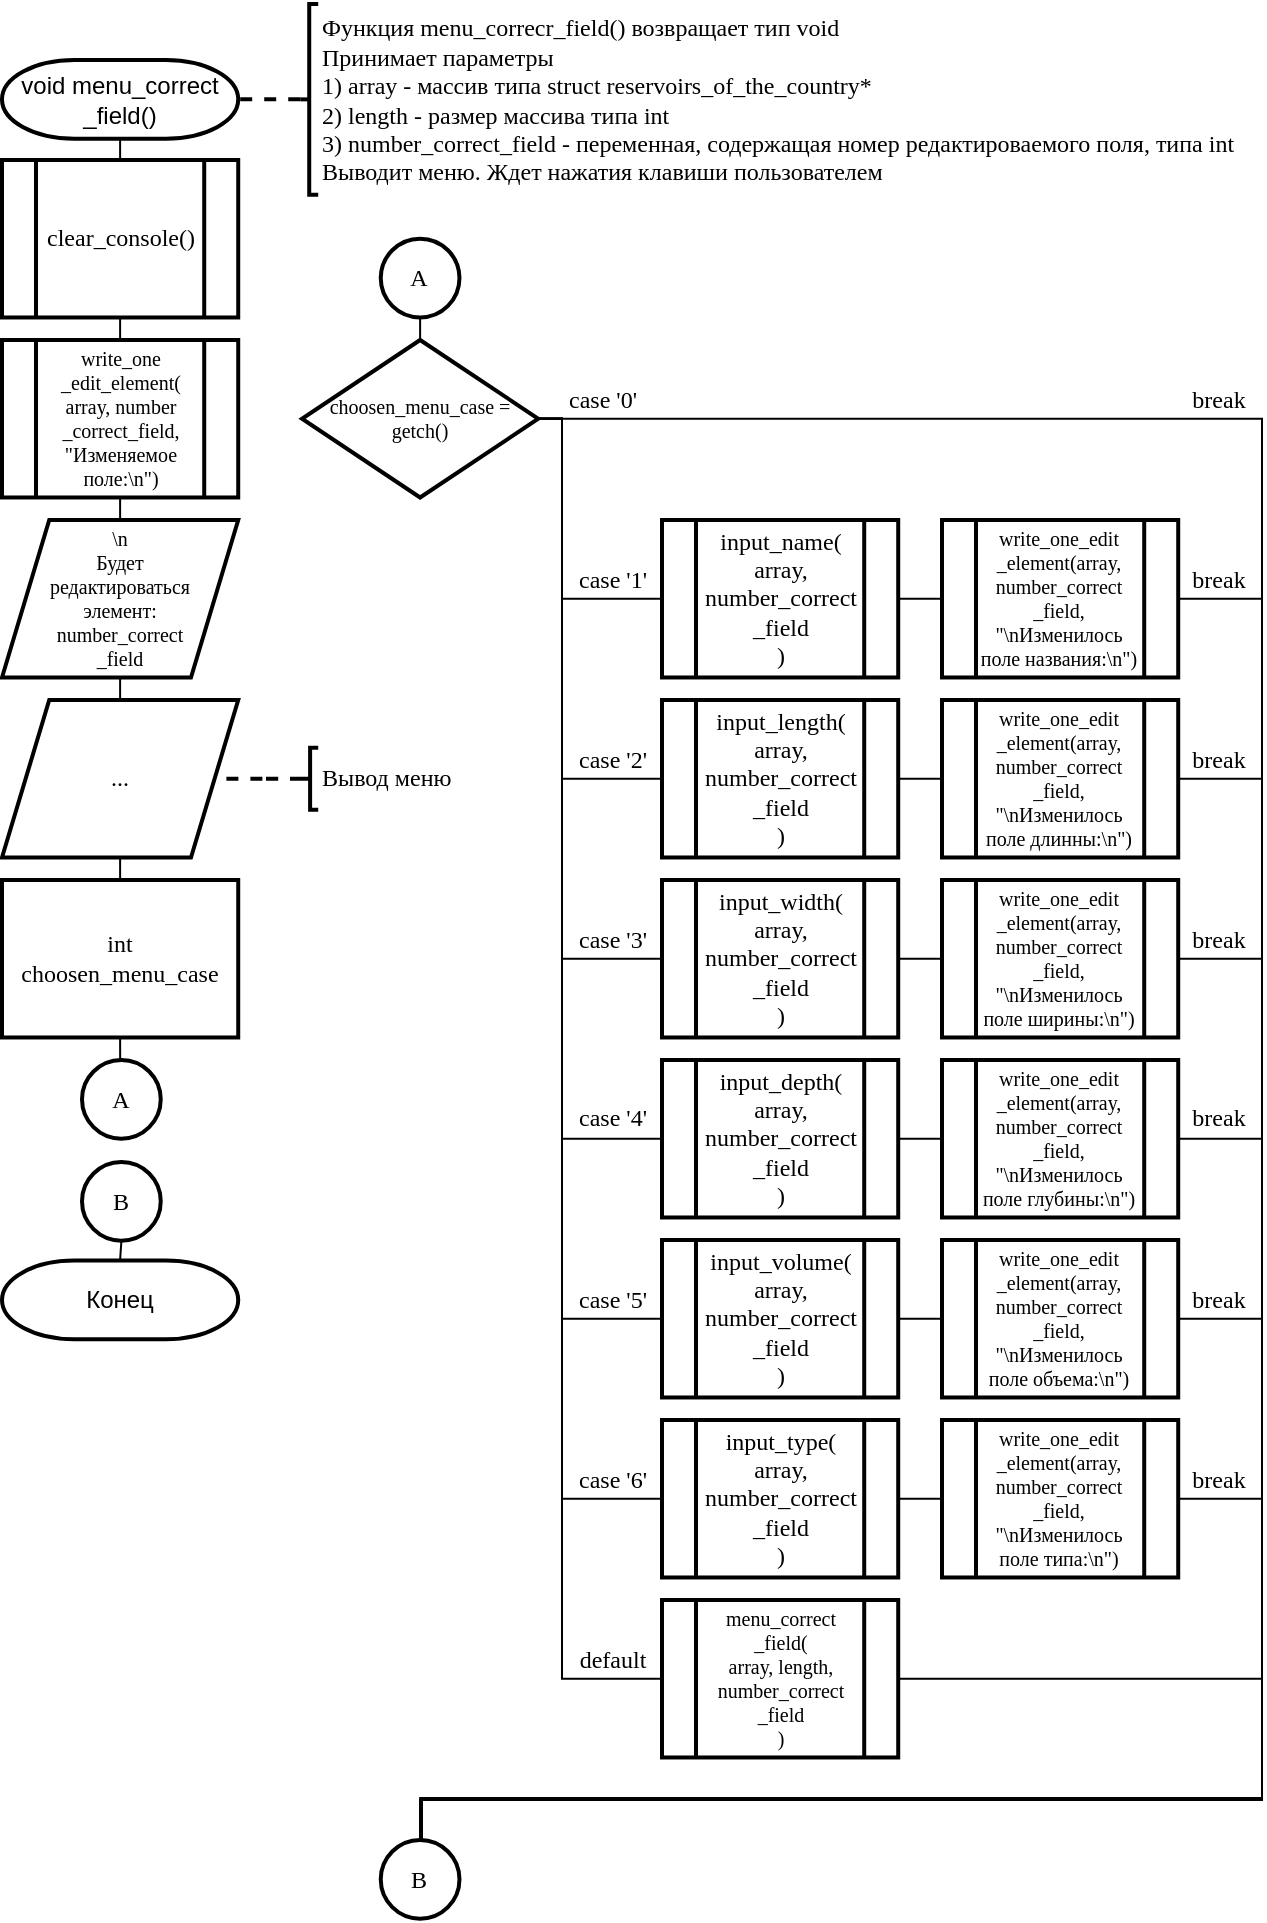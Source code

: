 <mxfile version="13.0.3" type="device"><diagram id="_TcQW276i-iT-VZQCNJS" name="Page-1"><mxGraphModel dx="868" dy="519" grid="1" gridSize="10" guides="1" tooltips="1" connect="1" arrows="1" fold="1" page="1" pageScale="1" pageWidth="827" pageHeight="1169" math="0" shadow="0"><root><mxCell id="0"/><mxCell id="1" parent="0"/><mxCell id="b5S-BcYCmDTy99T44wwV-24" style="edgeStyle=orthogonalEdgeStyle;rounded=0;orthogonalLoop=1;jettySize=auto;html=1;exitX=0.5;exitY=1;exitDx=0;exitDy=0;exitPerimeter=0;entryX=0.5;entryY=0;entryDx=0;entryDy=0;fontFamily=Times New Roman;fontSize=12;endArrow=none;endFill=0;" parent="1" source="b5S-BcYCmDTy99T44wwV-1" target="b5S-BcYCmDTy99T44wwV-2" edge="1"><mxGeometry relative="1" as="geometry"/></mxCell><mxCell id="b5S-BcYCmDTy99T44wwV-1" value="void menu_correct&lt;br&gt;_field()" style="strokeWidth=2;html=1;shape=mxgraph.flowchart.terminator;whiteSpace=wrap;" parent="1" vertex="1"><mxGeometry x="50" y="40" width="118.11" height="39.37" as="geometry"/></mxCell><mxCell id="b5S-BcYCmDTy99T44wwV-25" style="edgeStyle=orthogonalEdgeStyle;rounded=0;orthogonalLoop=1;jettySize=auto;html=1;exitX=0.5;exitY=1;exitDx=0;exitDy=0;entryX=0.5;entryY=0;entryDx=0;entryDy=0;endArrow=none;endFill=0;fontFamily=Times New Roman;fontSize=12;" parent="1" source="b5S-BcYCmDTy99T44wwV-2" target="b5S-BcYCmDTy99T44wwV-3" edge="1"><mxGeometry relative="1" as="geometry"/></mxCell><mxCell id="b5S-BcYCmDTy99T44wwV-2" value="clear_console()" style="verticalLabelPosition=middle;verticalAlign=middle;html=1;shape=process;whiteSpace=wrap;rounded=0;size=0.14;arcSize=6;fontFamily=Times New Roman;strokeWidth=2;labelPosition=center;align=center;" parent="1" vertex="1"><mxGeometry x="50" y="90" width="118.11" height="78.74" as="geometry"/></mxCell><mxCell id="b5S-BcYCmDTy99T44wwV-26" style="edgeStyle=orthogonalEdgeStyle;rounded=0;orthogonalLoop=1;jettySize=auto;html=1;exitX=0.5;exitY=1;exitDx=0;exitDy=0;entryX=0.5;entryY=0;entryDx=0;entryDy=0;endArrow=none;endFill=0;fontFamily=Times New Roman;fontSize=12;" parent="1" source="b5S-BcYCmDTy99T44wwV-3" target="b5S-BcYCmDTy99T44wwV-5" edge="1"><mxGeometry relative="1" as="geometry"/></mxCell><mxCell id="b5S-BcYCmDTy99T44wwV-3" value="write_one&lt;br style=&quot;font-size: 10px&quot;&gt;_edit_element(&lt;br style=&quot;font-size: 10px&quot;&gt;array, number&lt;br&gt;_correct_field, &quot;Изменяемое поле:\n&quot;)" style="verticalLabelPosition=middle;verticalAlign=middle;html=1;shape=process;whiteSpace=wrap;rounded=0;size=0.14;arcSize=6;fontFamily=Times New Roman;strokeWidth=2;labelPosition=center;align=center;fontSize=10;" parent="1" vertex="1"><mxGeometry x="50" y="180" width="118.11" height="78.74" as="geometry"/></mxCell><mxCell id="b5S-BcYCmDTy99T44wwV-27" style="edgeStyle=orthogonalEdgeStyle;rounded=0;orthogonalLoop=1;jettySize=auto;html=1;exitX=0.5;exitY=1;exitDx=0;exitDy=0;entryX=0.5;entryY=0;entryDx=0;entryDy=0;endArrow=none;endFill=0;fontFamily=Times New Roman;fontSize=12;" parent="1" source="b5S-BcYCmDTy99T44wwV-5" target="b5S-BcYCmDTy99T44wwV-6" edge="1"><mxGeometry relative="1" as="geometry"/></mxCell><mxCell id="b5S-BcYCmDTy99T44wwV-5" value="\n&lt;br&gt;Будет&lt;br&gt;редактироваться&lt;br&gt;элемент: &lt;br&gt;number_correct&lt;br&gt;_field" style="shape=parallelogram;perimeter=parallelogramPerimeter;whiteSpace=wrap;html=1;strokeWidth=2;rounded=0;fontFamily=Times New Roman;fontSize=10;" parent="1" vertex="1"><mxGeometry x="50" y="270" width="118.11" height="78.74" as="geometry"/></mxCell><mxCell id="b5S-BcYCmDTy99T44wwV-28" style="edgeStyle=orthogonalEdgeStyle;rounded=0;orthogonalLoop=1;jettySize=auto;html=1;exitX=0.5;exitY=1;exitDx=0;exitDy=0;entryX=0.5;entryY=0;entryDx=0;entryDy=0;endArrow=none;endFill=0;fontFamily=Times New Roman;fontSize=12;" parent="1" source="b5S-BcYCmDTy99T44wwV-6" target="b5S-BcYCmDTy99T44wwV-7" edge="1"><mxGeometry relative="1" as="geometry"/></mxCell><mxCell id="b5S-BcYCmDTy99T44wwV-6" value="&lt;font style=&quot;font-size: 12px&quot;&gt;...&lt;/font&gt;" style="shape=parallelogram;perimeter=parallelogramPerimeter;whiteSpace=wrap;html=1;strokeWidth=2;rounded=0;fontFamily=Times New Roman;fontSize=10;" parent="1" vertex="1"><mxGeometry x="50" y="360" width="118.11" height="78.74" as="geometry"/></mxCell><mxCell id="b5S-BcYCmDTy99T44wwV-88" style="edgeStyle=orthogonalEdgeStyle;rounded=0;orthogonalLoop=1;jettySize=auto;html=1;exitX=0.5;exitY=1;exitDx=0;exitDy=0;endArrow=none;endFill=0;fontFamily=Times New Roman;fontSize=12;" parent="1" source="b5S-BcYCmDTy99T44wwV-7" target="b5S-BcYCmDTy99T44wwV-51" edge="1"><mxGeometry relative="1" as="geometry"/></mxCell><mxCell id="b5S-BcYCmDTy99T44wwV-7" value="&lt;font style=&quot;font-size: 12px&quot;&gt;int&lt;br&gt;choosen_menu_case&lt;/font&gt;" style="rounded=0;whiteSpace=wrap;html=1;absoluteArcSize=1;arcSize=14;strokeWidth=2;fontFamily=Times New Roman;fontSize=10;" parent="1" vertex="1"><mxGeometry x="50" y="450" width="118.11" height="78.74" as="geometry"/></mxCell><mxCell id="b5S-BcYCmDTy99T44wwV-29" style="edgeStyle=orthogonalEdgeStyle;rounded=0;orthogonalLoop=1;jettySize=auto;html=1;exitX=1;exitY=0.5;exitDx=0;exitDy=0;exitPerimeter=0;entryX=0;entryY=0.5;entryDx=0;entryDy=0;endArrow=none;endFill=0;fontFamily=Times New Roman;fontSize=12;" parent="1" source="b5S-BcYCmDTy99T44wwV-8" target="b5S-BcYCmDTy99T44wwV-9" edge="1"><mxGeometry relative="1" as="geometry"><Array as="points"><mxPoint x="330" y="219"/><mxPoint x="330" y="309"/></Array></mxGeometry></mxCell><mxCell id="b5S-BcYCmDTy99T44wwV-30" style="edgeStyle=orthogonalEdgeStyle;rounded=0;orthogonalLoop=1;jettySize=auto;html=1;exitX=1;exitY=0.5;exitDx=0;exitDy=0;exitPerimeter=0;entryX=0;entryY=0.5;entryDx=0;entryDy=0;endArrow=none;endFill=0;fontFamily=Times New Roman;fontSize=12;" parent="1" source="b5S-BcYCmDTy99T44wwV-8" target="b5S-BcYCmDTy99T44wwV-11" edge="1"><mxGeometry relative="1" as="geometry"><Array as="points"><mxPoint x="330" y="219"/><mxPoint x="330" y="399"/></Array></mxGeometry></mxCell><mxCell id="b5S-BcYCmDTy99T44wwV-31" style="edgeStyle=orthogonalEdgeStyle;rounded=0;orthogonalLoop=1;jettySize=auto;html=1;exitX=1;exitY=0.5;exitDx=0;exitDy=0;exitPerimeter=0;entryX=0;entryY=0.5;entryDx=0;entryDy=0;endArrow=none;endFill=0;fontFamily=Times New Roman;fontSize=12;" parent="1" source="b5S-BcYCmDTy99T44wwV-8" target="b5S-BcYCmDTy99T44wwV-13" edge="1"><mxGeometry relative="1" as="geometry"><Array as="points"><mxPoint x="330" y="219"/><mxPoint x="330" y="489"/></Array></mxGeometry></mxCell><mxCell id="b5S-BcYCmDTy99T44wwV-32" style="edgeStyle=orthogonalEdgeStyle;rounded=0;orthogonalLoop=1;jettySize=auto;html=1;exitX=1;exitY=0.5;exitDx=0;exitDy=0;exitPerimeter=0;entryX=0;entryY=0.5;entryDx=0;entryDy=0;endArrow=none;endFill=0;fontFamily=Times New Roman;fontSize=12;" parent="1" source="b5S-BcYCmDTy99T44wwV-8" target="b5S-BcYCmDTy99T44wwV-15" edge="1"><mxGeometry relative="1" as="geometry"><Array as="points"><mxPoint x="330" y="219"/><mxPoint x="330" y="579"/></Array></mxGeometry></mxCell><mxCell id="b5S-BcYCmDTy99T44wwV-34" style="edgeStyle=orthogonalEdgeStyle;rounded=0;orthogonalLoop=1;jettySize=auto;html=1;exitX=1;exitY=0.5;exitDx=0;exitDy=0;exitPerimeter=0;entryX=0;entryY=0.5;entryDx=0;entryDy=0;endArrow=none;endFill=0;fontFamily=Times New Roman;fontSize=12;" parent="1" source="b5S-BcYCmDTy99T44wwV-8" target="b5S-BcYCmDTy99T44wwV-17" edge="1"><mxGeometry relative="1" as="geometry"><Array as="points"><mxPoint x="330" y="219"/><mxPoint x="330" y="669"/></Array></mxGeometry></mxCell><mxCell id="b5S-BcYCmDTy99T44wwV-35" style="edgeStyle=orthogonalEdgeStyle;rounded=0;orthogonalLoop=1;jettySize=auto;html=1;exitX=1;exitY=0.5;exitDx=0;exitDy=0;exitPerimeter=0;entryX=0;entryY=0.5;entryDx=0;entryDy=0;endArrow=none;endFill=0;fontFamily=Times New Roman;fontSize=12;" parent="1" source="b5S-BcYCmDTy99T44wwV-8" target="b5S-BcYCmDTy99T44wwV-19" edge="1"><mxGeometry relative="1" as="geometry"><Array as="points"><mxPoint x="330" y="219"/><mxPoint x="330" y="759"/></Array></mxGeometry></mxCell><mxCell id="b5S-BcYCmDTy99T44wwV-36" style="edgeStyle=orthogonalEdgeStyle;rounded=0;orthogonalLoop=1;jettySize=auto;html=1;exitX=1;exitY=0.5;exitDx=0;exitDy=0;exitPerimeter=0;entryX=0;entryY=0.5;entryDx=0;entryDy=0;endArrow=none;endFill=0;fontFamily=Times New Roman;fontSize=12;" parent="1" source="b5S-BcYCmDTy99T44wwV-8" target="b5S-BcYCmDTy99T44wwV-21" edge="1"><mxGeometry relative="1" as="geometry"><Array as="points"><mxPoint x="330" y="219"/><mxPoint x="330" y="849"/></Array></mxGeometry></mxCell><mxCell id="b5S-BcYCmDTy99T44wwV-66" style="edgeStyle=orthogonalEdgeStyle;rounded=0;orthogonalLoop=1;jettySize=auto;html=1;exitX=1;exitY=0.5;exitDx=0;exitDy=0;exitPerimeter=0;endArrow=none;endFill=0;fontFamily=Times New Roman;fontSize=12;" parent="1" source="b5S-BcYCmDTy99T44wwV-8" target="b5S-BcYCmDTy99T44wwV-58" edge="1"><mxGeometry relative="1" as="geometry"><Array as="points"><mxPoint x="680" y="219"/><mxPoint x="680" y="910"/><mxPoint x="259" y="910"/></Array></mxGeometry></mxCell><mxCell id="b5S-BcYCmDTy99T44wwV-8" value="choosen_menu_case = getch()" style="strokeWidth=2;html=1;shape=mxgraph.flowchart.decision;whiteSpace=wrap;rounded=0;fontFamily=Times New Roman;fontSize=10;" parent="1" vertex="1"><mxGeometry x="200" y="180" width="118.11" height="78.74" as="geometry"/></mxCell><mxCell id="b5S-BcYCmDTy99T44wwV-37" style="edgeStyle=orthogonalEdgeStyle;rounded=0;orthogonalLoop=1;jettySize=auto;html=1;exitX=1;exitY=0.5;exitDx=0;exitDy=0;entryX=0;entryY=0.5;entryDx=0;entryDy=0;endArrow=none;endFill=0;fontFamily=Times New Roman;fontSize=12;" parent="1" source="b5S-BcYCmDTy99T44wwV-9" target="b5S-BcYCmDTy99T44wwV-10" edge="1"><mxGeometry relative="1" as="geometry"/></mxCell><mxCell id="b5S-BcYCmDTy99T44wwV-9" value="input_name(&lt;br&gt;array, number_correct&lt;br&gt;_field&lt;br&gt;)" style="verticalLabelPosition=middle;verticalAlign=middle;html=1;shape=process;whiteSpace=wrap;rounded=0;size=0.14;arcSize=6;fontFamily=Times New Roman;strokeWidth=2;labelPosition=center;align=center;" parent="1" vertex="1"><mxGeometry x="380" y="270" width="118.11" height="78.74" as="geometry"/></mxCell><mxCell id="b5S-BcYCmDTy99T44wwV-65" style="edgeStyle=orthogonalEdgeStyle;rounded=0;orthogonalLoop=1;jettySize=auto;html=1;exitX=1;exitY=0.5;exitDx=0;exitDy=0;entryX=0.524;entryY=0.254;entryDx=0;entryDy=0;entryPerimeter=0;endArrow=none;endFill=0;fontFamily=Times New Roman;fontSize=12;" parent="1" source="b5S-BcYCmDTy99T44wwV-10" target="b5S-BcYCmDTy99T44wwV-58" edge="1"><mxGeometry relative="1" as="geometry"><Array as="points"><mxPoint x="680" y="309"/><mxPoint x="680" y="910"/><mxPoint x="260" y="910"/></Array></mxGeometry></mxCell><mxCell id="b5S-BcYCmDTy99T44wwV-10" value="write_one_edit&lt;br&gt;_element(array, number_correct&lt;br&gt;_field, &quot;\nИзменилось поле названия:\n&quot;)" style="verticalLabelPosition=middle;verticalAlign=middle;html=1;shape=process;whiteSpace=wrap;rounded=0;size=0.14;arcSize=6;fontFamily=Times New Roman;strokeWidth=2;labelPosition=center;align=center;fontSize=10;" parent="1" vertex="1"><mxGeometry x="520" y="270" width="118.11" height="78.74" as="geometry"/></mxCell><mxCell id="b5S-BcYCmDTy99T44wwV-38" style="edgeStyle=orthogonalEdgeStyle;rounded=0;orthogonalLoop=1;jettySize=auto;html=1;exitX=1;exitY=0.5;exitDx=0;exitDy=0;entryX=0;entryY=0.5;entryDx=0;entryDy=0;endArrow=none;endFill=0;fontFamily=Times New Roman;fontSize=12;" parent="1" source="b5S-BcYCmDTy99T44wwV-11" target="b5S-BcYCmDTy99T44wwV-12" edge="1"><mxGeometry relative="1" as="geometry"/></mxCell><mxCell id="b5S-BcYCmDTy99T44wwV-11" value="input_length(&lt;br&gt;array, number_correct&lt;br&gt;_field&lt;br&gt;)" style="verticalLabelPosition=middle;verticalAlign=middle;html=1;shape=process;whiteSpace=wrap;rounded=0;size=0.14;arcSize=6;fontFamily=Times New Roman;strokeWidth=2;labelPosition=center;align=center;" parent="1" vertex="1"><mxGeometry x="380" y="360" width="118.11" height="78.74" as="geometry"/></mxCell><mxCell id="b5S-BcYCmDTy99T44wwV-64" style="edgeStyle=orthogonalEdgeStyle;rounded=0;orthogonalLoop=1;jettySize=auto;html=1;exitX=1;exitY=0.5;exitDx=0;exitDy=0;entryX=0.5;entryY=0;entryDx=0;entryDy=0;entryPerimeter=0;endArrow=none;endFill=0;fontFamily=Times New Roman;fontSize=12;" parent="1" source="b5S-BcYCmDTy99T44wwV-12" target="b5S-BcYCmDTy99T44wwV-58" edge="1"><mxGeometry relative="1" as="geometry"><Array as="points"><mxPoint x="680" y="399"/><mxPoint x="680" y="910"/><mxPoint x="259" y="910"/></Array></mxGeometry></mxCell><mxCell id="b5S-BcYCmDTy99T44wwV-12" value="write_one_edit&lt;br&gt;_element(array, number_correct&lt;br&gt;_field, &quot;\nИзменилось поле длинны:\n&quot;)" style="verticalLabelPosition=middle;verticalAlign=middle;html=1;shape=process;whiteSpace=wrap;rounded=0;size=0.14;arcSize=6;fontFamily=Times New Roman;strokeWidth=2;labelPosition=center;align=center;fontSize=10;" parent="1" vertex="1"><mxGeometry x="520" y="360" width="118.11" height="78.74" as="geometry"/></mxCell><mxCell id="b5S-BcYCmDTy99T44wwV-39" style="edgeStyle=orthogonalEdgeStyle;rounded=0;orthogonalLoop=1;jettySize=auto;html=1;exitX=1;exitY=0.5;exitDx=0;exitDy=0;entryX=0;entryY=0.5;entryDx=0;entryDy=0;endArrow=none;endFill=0;fontFamily=Times New Roman;fontSize=12;" parent="1" source="b5S-BcYCmDTy99T44wwV-13" target="b5S-BcYCmDTy99T44wwV-14" edge="1"><mxGeometry relative="1" as="geometry"/></mxCell><mxCell id="b5S-BcYCmDTy99T44wwV-13" value="input_width(&lt;br&gt;array, number_correct&lt;br&gt;_field&lt;br&gt;)" style="verticalLabelPosition=middle;verticalAlign=middle;html=1;shape=process;whiteSpace=wrap;rounded=0;size=0.14;arcSize=6;fontFamily=Times New Roman;strokeWidth=2;labelPosition=center;align=center;" parent="1" vertex="1"><mxGeometry x="380" y="450" width="118.11" height="78.74" as="geometry"/></mxCell><mxCell id="b5S-BcYCmDTy99T44wwV-63" style="edgeStyle=orthogonalEdgeStyle;rounded=0;orthogonalLoop=1;jettySize=auto;html=1;exitX=1;exitY=0.5;exitDx=0;exitDy=0;entryX=0.5;entryY=0;entryDx=0;entryDy=0;entryPerimeter=0;endArrow=none;endFill=0;fontFamily=Times New Roman;fontSize=12;" parent="1" source="b5S-BcYCmDTy99T44wwV-14" target="b5S-BcYCmDTy99T44wwV-58" edge="1"><mxGeometry relative="1" as="geometry"><Array as="points"><mxPoint x="680" y="489"/><mxPoint x="680" y="910"/><mxPoint x="259" y="910"/></Array></mxGeometry></mxCell><mxCell id="b5S-BcYCmDTy99T44wwV-14" value="write_one_edit&lt;br&gt;_element(array, number_correct&lt;br&gt;_field, &quot;\nИзменилось поле ширины:\n&quot;)" style="verticalLabelPosition=middle;verticalAlign=middle;html=1;shape=process;whiteSpace=wrap;rounded=0;size=0.14;arcSize=6;fontFamily=Times New Roman;strokeWidth=2;labelPosition=center;align=center;fontSize=10;" parent="1" vertex="1"><mxGeometry x="520" y="450" width="118.11" height="78.74" as="geometry"/></mxCell><mxCell id="b5S-BcYCmDTy99T44wwV-40" style="edgeStyle=orthogonalEdgeStyle;rounded=0;orthogonalLoop=1;jettySize=auto;html=1;exitX=1;exitY=0.5;exitDx=0;exitDy=0;entryX=0;entryY=0.5;entryDx=0;entryDy=0;endArrow=none;endFill=0;fontFamily=Times New Roman;fontSize=12;" parent="1" source="b5S-BcYCmDTy99T44wwV-15" target="b5S-BcYCmDTy99T44wwV-16" edge="1"><mxGeometry relative="1" as="geometry"/></mxCell><mxCell id="b5S-BcYCmDTy99T44wwV-15" value="input_depth(&lt;br&gt;array, number_correct&lt;br&gt;_field&lt;br&gt;)" style="verticalLabelPosition=middle;verticalAlign=middle;html=1;shape=process;whiteSpace=wrap;rounded=0;size=0.14;arcSize=6;fontFamily=Times New Roman;strokeWidth=2;labelPosition=center;align=center;" parent="1" vertex="1"><mxGeometry x="380" y="540" width="118.11" height="78.74" as="geometry"/></mxCell><mxCell id="b5S-BcYCmDTy99T44wwV-62" style="edgeStyle=orthogonalEdgeStyle;rounded=0;orthogonalLoop=1;jettySize=auto;html=1;exitX=1;exitY=0.5;exitDx=0;exitDy=0;entryX=0.5;entryY=0;entryDx=0;entryDy=0;entryPerimeter=0;endArrow=none;endFill=0;fontFamily=Times New Roman;fontSize=12;" parent="1" source="b5S-BcYCmDTy99T44wwV-16" target="b5S-BcYCmDTy99T44wwV-58" edge="1"><mxGeometry relative="1" as="geometry"><Array as="points"><mxPoint x="680" y="579"/><mxPoint x="680" y="910"/><mxPoint x="259" y="910"/></Array></mxGeometry></mxCell><mxCell id="b5S-BcYCmDTy99T44wwV-16" value="write_one_edit&lt;br&gt;_element(array, number_correct&lt;br&gt;_field, &quot;\nИзменилось поле глубины:\n&quot;)" style="verticalLabelPosition=middle;verticalAlign=middle;html=1;shape=process;whiteSpace=wrap;rounded=0;size=0.14;arcSize=6;fontFamily=Times New Roman;strokeWidth=2;labelPosition=center;align=center;fontSize=10;" parent="1" vertex="1"><mxGeometry x="520" y="540" width="118.11" height="78.74" as="geometry"/></mxCell><mxCell id="b5S-BcYCmDTy99T44wwV-41" style="edgeStyle=orthogonalEdgeStyle;rounded=0;orthogonalLoop=1;jettySize=auto;html=1;exitX=1;exitY=0.5;exitDx=0;exitDy=0;entryX=0;entryY=0.5;entryDx=0;entryDy=0;endArrow=none;endFill=0;fontFamily=Times New Roman;fontSize=12;" parent="1" source="b5S-BcYCmDTy99T44wwV-17" target="b5S-BcYCmDTy99T44wwV-18" edge="1"><mxGeometry relative="1" as="geometry"/></mxCell><mxCell id="b5S-BcYCmDTy99T44wwV-17" value="input_volume(&lt;br&gt;array, number_correct&lt;br&gt;_field&lt;br&gt;)" style="verticalLabelPosition=middle;verticalAlign=middle;html=1;shape=process;whiteSpace=wrap;rounded=0;size=0.14;arcSize=6;fontFamily=Times New Roman;strokeWidth=2;labelPosition=center;align=center;" parent="1" vertex="1"><mxGeometry x="380" y="630" width="118.11" height="78.74" as="geometry"/></mxCell><mxCell id="b5S-BcYCmDTy99T44wwV-61" style="edgeStyle=orthogonalEdgeStyle;rounded=0;orthogonalLoop=1;jettySize=auto;html=1;exitX=1;exitY=0.5;exitDx=0;exitDy=0;entryX=0.5;entryY=0;entryDx=0;entryDy=0;entryPerimeter=0;endArrow=none;endFill=0;fontFamily=Times New Roman;fontSize=12;" parent="1" source="b5S-BcYCmDTy99T44wwV-18" target="b5S-BcYCmDTy99T44wwV-58" edge="1"><mxGeometry relative="1" as="geometry"><Array as="points"><mxPoint x="680" y="669"/><mxPoint x="680" y="910"/><mxPoint x="259" y="910"/></Array></mxGeometry></mxCell><mxCell id="b5S-BcYCmDTy99T44wwV-18" value="write_one_edit&lt;br&gt;_element(array, number_correct&lt;br&gt;_field, &quot;\nИзменилось поле объема:\n&quot;)" style="verticalLabelPosition=middle;verticalAlign=middle;html=1;shape=process;whiteSpace=wrap;rounded=0;size=0.14;arcSize=6;fontFamily=Times New Roman;strokeWidth=2;labelPosition=center;align=center;fontSize=10;" parent="1" vertex="1"><mxGeometry x="520" y="630" width="118.11" height="78.74" as="geometry"/></mxCell><mxCell id="b5S-BcYCmDTy99T44wwV-42" style="edgeStyle=orthogonalEdgeStyle;rounded=0;orthogonalLoop=1;jettySize=auto;html=1;exitX=1;exitY=0.5;exitDx=0;exitDy=0;entryX=0;entryY=0.5;entryDx=0;entryDy=0;endArrow=none;endFill=0;fontFamily=Times New Roman;fontSize=12;" parent="1" source="b5S-BcYCmDTy99T44wwV-19" target="b5S-BcYCmDTy99T44wwV-20" edge="1"><mxGeometry relative="1" as="geometry"/></mxCell><mxCell id="b5S-BcYCmDTy99T44wwV-19" value="input_type(&lt;br&gt;array, number_correct&lt;br&gt;_field&lt;br&gt;)" style="verticalLabelPosition=middle;verticalAlign=middle;html=1;shape=process;whiteSpace=wrap;rounded=0;size=0.14;arcSize=6;fontFamily=Times New Roman;strokeWidth=2;labelPosition=center;align=center;" parent="1" vertex="1"><mxGeometry x="380" y="720" width="118.11" height="78.74" as="geometry"/></mxCell><mxCell id="b5S-BcYCmDTy99T44wwV-60" style="edgeStyle=orthogonalEdgeStyle;rounded=0;orthogonalLoop=1;jettySize=auto;html=1;exitX=1;exitY=0.5;exitDx=0;exitDy=0;entryX=0.5;entryY=0;entryDx=0;entryDy=0;entryPerimeter=0;endArrow=none;endFill=0;fontFamily=Times New Roman;fontSize=12;" parent="1" source="b5S-BcYCmDTy99T44wwV-20" target="b5S-BcYCmDTy99T44wwV-58" edge="1"><mxGeometry relative="1" as="geometry"><Array as="points"><mxPoint x="680" y="759"/><mxPoint x="680" y="910"/><mxPoint x="259" y="910"/></Array></mxGeometry></mxCell><mxCell id="b5S-BcYCmDTy99T44wwV-20" value="write_one_edit&lt;br&gt;_element(array, number_correct&lt;br&gt;_field, &quot;\nИзменилось поле типа:\n&quot;)" style="verticalLabelPosition=middle;verticalAlign=middle;html=1;shape=process;whiteSpace=wrap;rounded=0;size=0.14;arcSize=6;fontFamily=Times New Roman;strokeWidth=2;labelPosition=center;align=center;fontSize=10;" parent="1" vertex="1"><mxGeometry x="520" y="720" width="118.11" height="78.74" as="geometry"/></mxCell><mxCell id="b5S-BcYCmDTy99T44wwV-59" style="edgeStyle=orthogonalEdgeStyle;rounded=0;orthogonalLoop=1;jettySize=auto;html=1;exitX=1;exitY=0.5;exitDx=0;exitDy=0;entryX=0.5;entryY=0;entryDx=0;entryDy=0;entryPerimeter=0;endArrow=none;endFill=0;fontFamily=Times New Roman;fontSize=12;" parent="1" source="b5S-BcYCmDTy99T44wwV-21" target="b5S-BcYCmDTy99T44wwV-58" edge="1"><mxGeometry relative="1" as="geometry"><Array as="points"><mxPoint x="680" y="849"/><mxPoint x="680" y="909"/><mxPoint x="259" y="909"/></Array></mxGeometry></mxCell><mxCell id="b5S-BcYCmDTy99T44wwV-21" value="menu_correct&lt;br style=&quot;font-size: 10px;&quot;&gt;_field(&lt;br style=&quot;font-size: 10px;&quot;&gt;array, length, number_correct&lt;br style=&quot;font-size: 10px;&quot;&gt;_field&lt;br style=&quot;font-size: 10px;&quot;&gt;)" style="verticalLabelPosition=middle;verticalAlign=middle;html=1;shape=process;whiteSpace=wrap;rounded=0;size=0.14;arcSize=6;fontFamily=Times New Roman;strokeWidth=2;labelPosition=center;align=center;fontSize=10;" parent="1" vertex="1"><mxGeometry x="380" y="810" width="118.11" height="78.74" as="geometry"/></mxCell><mxCell id="b5S-BcYCmDTy99T44wwV-51" value="A" style="strokeWidth=2;html=1;shape=mxgraph.flowchart.start_2;whiteSpace=wrap;rounded=0;fontFamily=Times New Roman;fontSize=12;" parent="1" vertex="1"><mxGeometry x="90" y="540" width="39.37" height="39.37" as="geometry"/></mxCell><mxCell id="b5S-BcYCmDTy99T44wwV-90" style="edgeStyle=orthogonalEdgeStyle;rounded=0;orthogonalLoop=1;jettySize=auto;html=1;exitX=0.5;exitY=1;exitDx=0;exitDy=0;exitPerimeter=0;entryX=0.5;entryY=0;entryDx=0;entryDy=0;entryPerimeter=0;endArrow=none;endFill=0;fontFamily=Times New Roman;fontSize=12;" parent="1" source="b5S-BcYCmDTy99T44wwV-52" target="b5S-BcYCmDTy99T44wwV-8" edge="1"><mxGeometry relative="1" as="geometry"/></mxCell><mxCell id="b5S-BcYCmDTy99T44wwV-52" value="A" style="strokeWidth=2;html=1;shape=mxgraph.flowchart.start_2;whiteSpace=wrap;rounded=0;fontFamily=Times New Roman;fontSize=12;" parent="1" vertex="1"><mxGeometry x="239.37" y="129.37" width="39.37" height="39.37" as="geometry"/></mxCell><mxCell id="b5S-BcYCmDTy99T44wwV-58" value="B" style="strokeWidth=2;html=1;shape=mxgraph.flowchart.start_2;whiteSpace=wrap;rounded=0;fontFamily=Times New Roman;fontSize=12;" parent="1" vertex="1"><mxGeometry x="239.37" y="930" width="39.37" height="39.37" as="geometry"/></mxCell><mxCell id="b5S-BcYCmDTy99T44wwV-67" value="break" style="text;html=1;align=center;verticalAlign=middle;resizable=0;points=[];autosize=1;fontSize=12;fontFamily=Times New Roman;" parent="1" vertex="1"><mxGeometry x="638.11" y="290" width="40" height="20" as="geometry"/></mxCell><mxCell id="b5S-BcYCmDTy99T44wwV-68" value="break" style="text;html=1;align=center;verticalAlign=middle;resizable=0;points=[];autosize=1;fontSize=12;fontFamily=Times New Roman;" parent="1" vertex="1"><mxGeometry x="638.11" y="380" width="40" height="20" as="geometry"/></mxCell><mxCell id="b5S-BcYCmDTy99T44wwV-69" value="break" style="text;html=1;align=center;verticalAlign=middle;resizable=0;points=[];autosize=1;fontSize=12;fontFamily=Times New Roman;" parent="1" vertex="1"><mxGeometry x="638.11" y="470" width="40" height="20" as="geometry"/></mxCell><mxCell id="b5S-BcYCmDTy99T44wwV-70" value="break" style="text;html=1;align=center;verticalAlign=middle;resizable=0;points=[];autosize=1;fontSize=12;fontFamily=Times New Roman;" parent="1" vertex="1"><mxGeometry x="638.11" y="559.37" width="40" height="20" as="geometry"/></mxCell><mxCell id="b5S-BcYCmDTy99T44wwV-71" value="break" style="text;html=1;align=center;verticalAlign=middle;resizable=0;points=[];autosize=1;fontSize=12;fontFamily=Times New Roman;" parent="1" vertex="1"><mxGeometry x="638.11" y="650" width="40" height="20" as="geometry"/></mxCell><mxCell id="b5S-BcYCmDTy99T44wwV-72" value="break" style="text;html=1;align=center;verticalAlign=middle;resizable=0;points=[];autosize=1;fontSize=12;fontFamily=Times New Roman;" parent="1" vertex="1"><mxGeometry x="638.11" y="740" width="40" height="20" as="geometry"/></mxCell><mxCell id="b5S-BcYCmDTy99T44wwV-77" value="break" style="text;html=1;align=center;verticalAlign=middle;resizable=0;points=[];autosize=1;fontSize=12;fontFamily=Times New Roman;" parent="1" vertex="1"><mxGeometry x="638.11" y="200" width="40" height="20" as="geometry"/></mxCell><mxCell id="b5S-BcYCmDTy99T44wwV-78" value="case '0'" style="text;html=1;align=center;verticalAlign=middle;resizable=0;points=[];autosize=1;fontSize=12;fontFamily=Times New Roman;" parent="1" vertex="1"><mxGeometry x="325" y="200" width="50" height="20" as="geometry"/></mxCell><mxCell id="b5S-BcYCmDTy99T44wwV-79" value="case '1'" style="text;html=1;align=center;verticalAlign=middle;resizable=0;points=[];autosize=1;fontSize=12;fontFamily=Times New Roman;" parent="1" vertex="1"><mxGeometry x="330" y="290" width="50" height="20" as="geometry"/></mxCell><mxCell id="b5S-BcYCmDTy99T44wwV-80" value="case '2'" style="text;html=1;align=center;verticalAlign=middle;resizable=0;points=[];autosize=1;fontSize=12;fontFamily=Times New Roman;" parent="1" vertex="1"><mxGeometry x="330" y="380" width="50" height="20" as="geometry"/></mxCell><mxCell id="b5S-BcYCmDTy99T44wwV-81" value="case '3'" style="text;html=1;align=center;verticalAlign=middle;resizable=0;points=[];autosize=1;fontSize=12;fontFamily=Times New Roman;" parent="1" vertex="1"><mxGeometry x="330" y="470" width="50" height="20" as="geometry"/></mxCell><mxCell id="b5S-BcYCmDTy99T44wwV-82" value="case '4'" style="text;html=1;align=center;verticalAlign=middle;resizable=0;points=[];autosize=1;fontSize=12;fontFamily=Times New Roman;" parent="1" vertex="1"><mxGeometry x="330" y="559.37" width="50" height="20" as="geometry"/></mxCell><mxCell id="b5S-BcYCmDTy99T44wwV-83" value="case '5'" style="text;html=1;align=center;verticalAlign=middle;resizable=0;points=[];autosize=1;fontSize=12;fontFamily=Times New Roman;" parent="1" vertex="1"><mxGeometry x="330" y="650" width="50" height="20" as="geometry"/></mxCell><mxCell id="b5S-BcYCmDTy99T44wwV-84" value="case '6'" style="text;html=1;align=center;verticalAlign=middle;resizable=0;points=[];autosize=1;fontSize=12;fontFamily=Times New Roman;" parent="1" vertex="1"><mxGeometry x="330" y="740" width="50" height="20" as="geometry"/></mxCell><mxCell id="b5S-BcYCmDTy99T44wwV-85" value="default" style="text;html=1;align=center;verticalAlign=middle;resizable=0;points=[];autosize=1;fontSize=12;fontFamily=Times New Roman;" parent="1" vertex="1"><mxGeometry x="330" y="830" width="50" height="20" as="geometry"/></mxCell><mxCell id="b5S-BcYCmDTy99T44wwV-89" style="edgeStyle=orthogonalEdgeStyle;rounded=0;orthogonalLoop=1;jettySize=auto;html=1;exitX=0.5;exitY=1;exitDx=0;exitDy=0;exitPerimeter=0;entryX=0.5;entryY=0;entryDx=0;entryDy=0;entryPerimeter=0;endArrow=none;endFill=0;fontFamily=Times New Roman;fontSize=12;" parent="1" source="b5S-BcYCmDTy99T44wwV-86" target="b5S-BcYCmDTy99T44wwV-87" edge="1"><mxGeometry relative="1" as="geometry"/></mxCell><mxCell id="b5S-BcYCmDTy99T44wwV-86" value="B" style="strokeWidth=2;html=1;shape=mxgraph.flowchart.start_2;whiteSpace=wrap;rounded=0;fontFamily=Times New Roman;fontSize=12;" parent="1" vertex="1"><mxGeometry x="90" y="591" width="39.37" height="39.37" as="geometry"/></mxCell><mxCell id="b5S-BcYCmDTy99T44wwV-87" value="Конец" style="strokeWidth=2;html=1;shape=mxgraph.flowchart.terminator;whiteSpace=wrap;" parent="1" vertex="1"><mxGeometry x="50" y="640.31" width="118.11" height="39.37" as="geometry"/></mxCell><mxCell id="b5S-BcYCmDTy99T44wwV-96" style="edgeStyle=orthogonalEdgeStyle;rounded=0;orthogonalLoop=1;jettySize=auto;html=1;exitX=0;exitY=0.5;exitDx=0;exitDy=0;exitPerimeter=0;entryX=1;entryY=0.5;entryDx=0;entryDy=0;entryPerimeter=0;dashed=1;endArrow=none;endFill=0;strokeWidth=2;fontFamily=Times New Roman;fontSize=12;" parent="1" source="b5S-BcYCmDTy99T44wwV-91" target="b5S-BcYCmDTy99T44wwV-1" edge="1"><mxGeometry relative="1" as="geometry"/></mxCell><mxCell id="b5S-BcYCmDTy99T44wwV-91" value="Функция menu_correcr_field() возвращает тип void&lt;br&gt;Принимает параметры&lt;br&gt;1) array - массив типа&amp;nbsp;struct reservoirs_of_the_country*&lt;br&gt;2) length - размер массива типа int&lt;br&gt;3)&amp;nbsp;number_correct_field - переменная, содержащая номер редактироваемого поля, типа int&lt;br&gt;Выводит меню. Ждет нажатия клавиши пользователем" style="strokeWidth=2;html=1;shape=mxgraph.flowchart.annotation_2;align=left;labelPosition=right;pointerEvents=1;rounded=0;fontFamily=Times New Roman;fontSize=12;" parent="1" vertex="1"><mxGeometry x="199.11" y="11.95" width="9" height="95.47" as="geometry"/></mxCell><mxCell id="b5S-BcYCmDTy99T44wwV-95" style="edgeStyle=orthogonalEdgeStyle;rounded=0;orthogonalLoop=1;jettySize=auto;html=1;exitX=0;exitY=0.5;exitDx=0;exitDy=0;exitPerimeter=0;entryX=1;entryY=0.5;entryDx=0;entryDy=0;endArrow=none;endFill=0;fontFamily=Times New Roman;fontSize=12;dashed=1;strokeWidth=2;" parent="1" source="b5S-BcYCmDTy99T44wwV-93" target="b5S-BcYCmDTy99T44wwV-6" edge="1"><mxGeometry relative="1" as="geometry"/></mxCell><mxCell id="b5S-BcYCmDTy99T44wwV-93" value="Вывод меню" style="strokeWidth=2;html=1;shape=mxgraph.flowchart.annotation_2;align=left;labelPosition=right;pointerEvents=1;fontFamily=Times New Roman;rounded=0;" parent="1" vertex="1"><mxGeometry x="200" y="383.87" width="8.11" height="31" as="geometry"/></mxCell></root></mxGraphModel></diagram></mxfile>